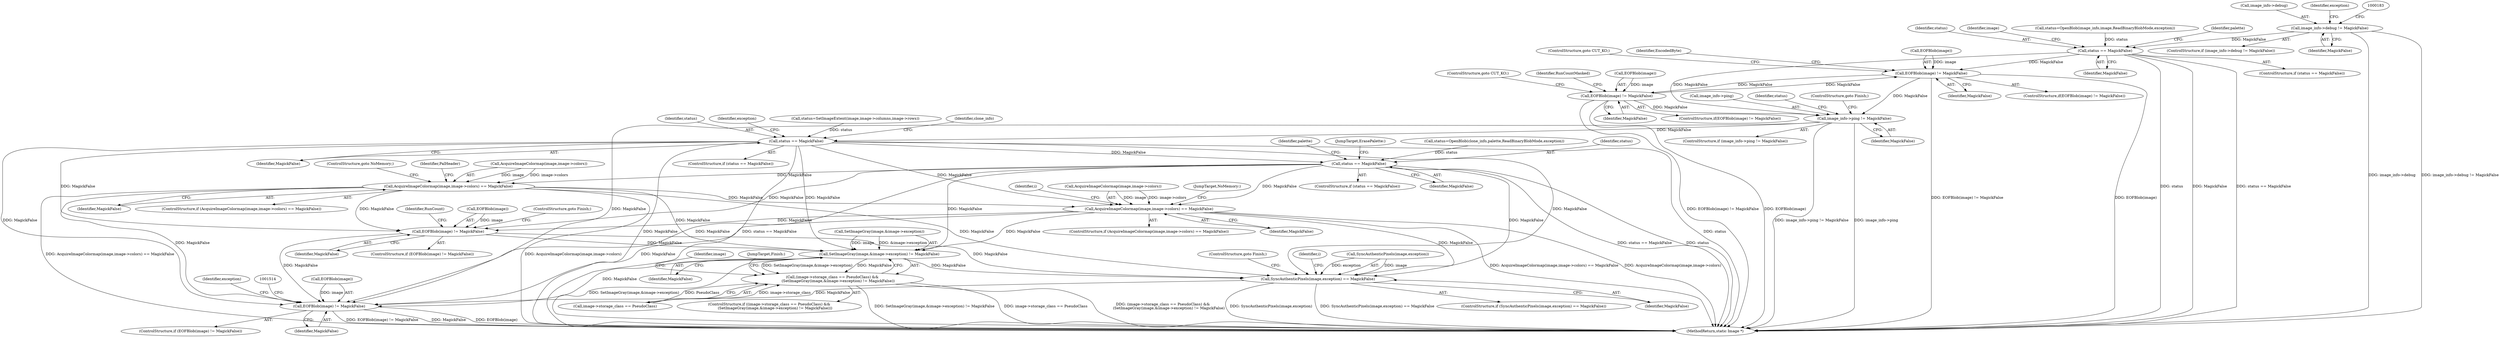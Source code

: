 digraph "0_ImageMagick_1e59b29e520d2beab73e8c78aacd5f1c0d76196d@pointer" {
"1000177" [label="(Call,image_info->debug != MagickFalse)"];
"1000215" [label="(Call,status == MagickFalse)"];
"1000329" [label="(Call,EOFBlob(image) != MagickFalse)"];
"1000351" [label="(Call,EOFBlob(image) != MagickFalse)"];
"1000446" [label="(Call,image_info->ping != MagickFalse)"];
"1000463" [label="(Call,status == MagickFalse)"];
"1000638" [label="(Call,status == MagickFalse)"];
"1000773" [label="(Call,AcquireImageColormap(image,image->colors) == MagickFalse)"];
"1001042" [label="(Call,AcquireImageColormap(image,image->colors) == MagickFalse)"];
"1001272" [label="(Call,EOFBlob(image) != MagickFalse)"];
"1001309" [label="(Call,SetImageGray(image,&image->exception) != MagickFalse)"];
"1001303" [label="(Call,(image->storage_class == PseudoClass) &&\n          (SetImageGray(image,&image->exception) != MagickFalse))"];
"1001468" [label="(Call,SyncAuthenticPixels(image,exception) == MagickFalse)"];
"1001502" [label="(Call,EOFBlob(image) != MagickFalse)"];
"1000779" [label="(Identifier,MagickFalse)"];
"1001316" [label="(Identifier,MagickFalse)"];
"1000465" [label="(Identifier,MagickFalse)"];
"1001520" [label="(MethodReturn,static Image *)"];
"1000464" [label="(Identifier,status)"];
"1000642" [label="(JumpTarget,ErasePalette:)"];
"1001415" [label="(Identifier,i)"];
"1000630" [label="(Call,status=OpenBlob(clone_info,palette,ReadBinaryBlobMode,exception))"];
"1000780" [label="(ControlStructure,goto NoMemory;)"];
"1001056" [label="(Identifier,i)"];
"1000355" [label="(ControlStructure,goto CUT_KO;)"];
"1000638" [label="(Call,status == MagickFalse)"];
"1001043" [label="(Call,AcquireImageColormap(image,image->colors))"];
"1001503" [label="(Call,EOFBlob(image))"];
"1000468" [label="(Identifier,exception)"];
"1000333" [label="(ControlStructure,goto CUT_KO;)"];
"1000178" [label="(Call,image_info->debug)"];
"1000193" [label="(Identifier,exception)"];
"1000637" [label="(ControlStructure,if (status == MagickFalse))"];
"1001278" [label="(Identifier,RunCount)"];
"1000639" [label="(Identifier,status)"];
"1000354" [label="(Identifier,MagickFalse)"];
"1000332" [label="(Identifier,MagickFalse)"];
"1001502" [label="(Call,EOFBlob(image) != MagickFalse)"];
"1000640" [label="(Identifier,MagickFalse)"];
"1001321" [label="(Identifier,image)"];
"1001275" [label="(Identifier,MagickFalse)"];
"1000177" [label="(Call,image_info->debug != MagickFalse)"];
"1000447" [label="(Call,image_info->ping)"];
"1001304" [label="(Call,image->storage_class == PseudoClass)"];
"1001272" [label="(Call,EOFBlob(image) != MagickFalse)"];
"1001302" [label="(ControlStructure,if ((image->storage_class == PseudoClass) &&\n          (SetImageGray(image,&image->exception) != MagickFalse)))"];
"1001474" [label="(JumpTarget,Finish:)"];
"1000181" [label="(Identifier,MagickFalse)"];
"1000214" [label="(ControlStructure,if (status == MagickFalse))"];
"1000452" [label="(Call,status=SetImageExtent(image,image->columns,image->rows))"];
"1001472" [label="(Identifier,MagickFalse)"];
"1001309" [label="(Call,SetImageGray(image,&image->exception) != MagickFalse)"];
"1000216" [label="(Identifier,status)"];
"1001048" [label="(Identifier,MagickFalse)"];
"1000329" [label="(Call,EOFBlob(image) != MagickFalse)"];
"1001050" [label="(JumpTarget,NoMemory:)"];
"1001271" [label="(ControlStructure,if (EOFBlob(image) != MagickFalse))"];
"1000446" [label="(Call,image_info->ping != MagickFalse)"];
"1001273" [label="(Call,EOFBlob(image))"];
"1001042" [label="(Call,AcquireImageColormap(image,image->colors) == MagickFalse)"];
"1001507" [label="(Identifier,exception)"];
"1000453" [label="(Identifier,status)"];
"1001276" [label="(ControlStructure,goto Finish;)"];
"1001505" [label="(Identifier,MagickFalse)"];
"1000351" [label="(Call,EOFBlob(image) != MagickFalse)"];
"1000784" [label="(Identifier,PalHeader)"];
"1001468" [label="(Call,SyncAuthenticPixels(image,exception) == MagickFalse)"];
"1000357" [label="(Identifier,RunCountMasked)"];
"1000462" [label="(ControlStructure,if (status == MagickFalse))"];
"1000335" [label="(Identifier,EncodedByte)"];
"1000450" [label="(Identifier,MagickFalse)"];
"1000328" [label="(ControlStructure,if(EOFBlob(image) != MagickFalse))"];
"1001041" [label="(ControlStructure,if (AcquireImageColormap(image,image->colors) == MagickFalse))"];
"1000352" [label="(Call,EOFBlob(image))"];
"1000217" [label="(Identifier,MagickFalse)"];
"1000350" [label="(ControlStructure,if(EOFBlob(image) != MagickFalse))"];
"1001310" [label="(Call,SetImageGray(image,&image->exception))"];
"1000176" [label="(ControlStructure,if (image_info->debug != MagickFalse))"];
"1000330" [label="(Call,EOFBlob(image))"];
"1000451" [label="(ControlStructure,goto Finish;)"];
"1000653" [label="(Identifier,palette)"];
"1000773" [label="(Call,AcquireImageColormap(image,image->colors) == MagickFalse)"];
"1001467" [label="(ControlStructure,if (SyncAuthenticPixels(image,exception) == MagickFalse))"];
"1001303" [label="(Call,(image->storage_class == PseudoClass) &&\n          (SetImageGray(image,&image->exception) != MagickFalse))"];
"1001469" [label="(Call,SyncAuthenticPixels(image,exception))"];
"1000774" [label="(Call,AcquireImageColormap(image,image->colors))"];
"1000479" [label="(Identifier,clone_info)"];
"1000220" [label="(Identifier,image)"];
"1000207" [label="(Call,status=OpenBlob(image_info,image,ReadBinaryBlobMode,exception))"];
"1000772" [label="(ControlStructure,if (AcquireImageColormap(image,image->colors) == MagickFalse))"];
"1001501" [label="(ControlStructure,if (EOFBlob(image) != MagickFalse))"];
"1000215" [label="(Call,status == MagickFalse)"];
"1000445" [label="(ControlStructure,if (image_info->ping != MagickFalse))"];
"1000463" [label="(Call,status == MagickFalse)"];
"1001473" [label="(ControlStructure,goto Finish;)"];
"1000228" [label="(Identifier,palette)"];
"1000177" -> "1000176"  [label="AST: "];
"1000177" -> "1000181"  [label="CFG: "];
"1000178" -> "1000177"  [label="AST: "];
"1000181" -> "1000177"  [label="AST: "];
"1000183" -> "1000177"  [label="CFG: "];
"1000193" -> "1000177"  [label="CFG: "];
"1000177" -> "1001520"  [label="DDG: image_info->debug"];
"1000177" -> "1001520"  [label="DDG: image_info->debug != MagickFalse"];
"1000177" -> "1000215"  [label="DDG: MagickFalse"];
"1000215" -> "1000214"  [label="AST: "];
"1000215" -> "1000217"  [label="CFG: "];
"1000216" -> "1000215"  [label="AST: "];
"1000217" -> "1000215"  [label="AST: "];
"1000220" -> "1000215"  [label="CFG: "];
"1000228" -> "1000215"  [label="CFG: "];
"1000215" -> "1001520"  [label="DDG: status"];
"1000215" -> "1001520"  [label="DDG: MagickFalse"];
"1000215" -> "1001520"  [label="DDG: status == MagickFalse"];
"1000207" -> "1000215"  [label="DDG: status"];
"1000215" -> "1000329"  [label="DDG: MagickFalse"];
"1000215" -> "1000446"  [label="DDG: MagickFalse"];
"1000329" -> "1000328"  [label="AST: "];
"1000329" -> "1000332"  [label="CFG: "];
"1000330" -> "1000329"  [label="AST: "];
"1000332" -> "1000329"  [label="AST: "];
"1000333" -> "1000329"  [label="CFG: "];
"1000335" -> "1000329"  [label="CFG: "];
"1000329" -> "1001520"  [label="DDG: EOFBlob(image) != MagickFalse"];
"1000329" -> "1001520"  [label="DDG: EOFBlob(image)"];
"1000330" -> "1000329"  [label="DDG: image"];
"1000351" -> "1000329"  [label="DDG: MagickFalse"];
"1000329" -> "1000351"  [label="DDG: MagickFalse"];
"1000329" -> "1000446"  [label="DDG: MagickFalse"];
"1000351" -> "1000350"  [label="AST: "];
"1000351" -> "1000354"  [label="CFG: "];
"1000352" -> "1000351"  [label="AST: "];
"1000354" -> "1000351"  [label="AST: "];
"1000355" -> "1000351"  [label="CFG: "];
"1000357" -> "1000351"  [label="CFG: "];
"1000351" -> "1001520"  [label="DDG: EOFBlob(image) != MagickFalse"];
"1000351" -> "1001520"  [label="DDG: EOFBlob(image)"];
"1000352" -> "1000351"  [label="DDG: image"];
"1000351" -> "1000446"  [label="DDG: MagickFalse"];
"1000446" -> "1000445"  [label="AST: "];
"1000446" -> "1000450"  [label="CFG: "];
"1000447" -> "1000446"  [label="AST: "];
"1000450" -> "1000446"  [label="AST: "];
"1000451" -> "1000446"  [label="CFG: "];
"1000453" -> "1000446"  [label="CFG: "];
"1000446" -> "1001520"  [label="DDG: image_info->ping != MagickFalse"];
"1000446" -> "1001520"  [label="DDG: image_info->ping"];
"1000446" -> "1000463"  [label="DDG: MagickFalse"];
"1000446" -> "1001502"  [label="DDG: MagickFalse"];
"1000463" -> "1000462"  [label="AST: "];
"1000463" -> "1000465"  [label="CFG: "];
"1000464" -> "1000463"  [label="AST: "];
"1000465" -> "1000463"  [label="AST: "];
"1000468" -> "1000463"  [label="CFG: "];
"1000479" -> "1000463"  [label="CFG: "];
"1000463" -> "1001520"  [label="DDG: MagickFalse"];
"1000463" -> "1001520"  [label="DDG: status == MagickFalse"];
"1000463" -> "1001520"  [label="DDG: status"];
"1000452" -> "1000463"  [label="DDG: status"];
"1000463" -> "1000638"  [label="DDG: MagickFalse"];
"1000463" -> "1001042"  [label="DDG: MagickFalse"];
"1000463" -> "1001272"  [label="DDG: MagickFalse"];
"1000463" -> "1001309"  [label="DDG: MagickFalse"];
"1000463" -> "1001468"  [label="DDG: MagickFalse"];
"1000463" -> "1001502"  [label="DDG: MagickFalse"];
"1000638" -> "1000637"  [label="AST: "];
"1000638" -> "1000640"  [label="CFG: "];
"1000639" -> "1000638"  [label="AST: "];
"1000640" -> "1000638"  [label="AST: "];
"1000642" -> "1000638"  [label="CFG: "];
"1000653" -> "1000638"  [label="CFG: "];
"1000638" -> "1001520"  [label="DDG: status == MagickFalse"];
"1000638" -> "1001520"  [label="DDG: status"];
"1000630" -> "1000638"  [label="DDG: status"];
"1000638" -> "1000773"  [label="DDG: MagickFalse"];
"1000638" -> "1001042"  [label="DDG: MagickFalse"];
"1000638" -> "1001272"  [label="DDG: MagickFalse"];
"1000638" -> "1001309"  [label="DDG: MagickFalse"];
"1000638" -> "1001468"  [label="DDG: MagickFalse"];
"1000638" -> "1001502"  [label="DDG: MagickFalse"];
"1000773" -> "1000772"  [label="AST: "];
"1000773" -> "1000779"  [label="CFG: "];
"1000774" -> "1000773"  [label="AST: "];
"1000779" -> "1000773"  [label="AST: "];
"1000780" -> "1000773"  [label="CFG: "];
"1000784" -> "1000773"  [label="CFG: "];
"1000773" -> "1001520"  [label="DDG: AcquireImageColormap(image,image->colors) == MagickFalse"];
"1000773" -> "1001520"  [label="DDG: AcquireImageColormap(image,image->colors)"];
"1000774" -> "1000773"  [label="DDG: image"];
"1000774" -> "1000773"  [label="DDG: image->colors"];
"1000773" -> "1001042"  [label="DDG: MagickFalse"];
"1000773" -> "1001272"  [label="DDG: MagickFalse"];
"1000773" -> "1001309"  [label="DDG: MagickFalse"];
"1000773" -> "1001468"  [label="DDG: MagickFalse"];
"1000773" -> "1001502"  [label="DDG: MagickFalse"];
"1001042" -> "1001041"  [label="AST: "];
"1001042" -> "1001048"  [label="CFG: "];
"1001043" -> "1001042"  [label="AST: "];
"1001048" -> "1001042"  [label="AST: "];
"1001050" -> "1001042"  [label="CFG: "];
"1001056" -> "1001042"  [label="CFG: "];
"1001042" -> "1001520"  [label="DDG: AcquireImageColormap(image,image->colors) == MagickFalse"];
"1001042" -> "1001520"  [label="DDG: AcquireImageColormap(image,image->colors)"];
"1001043" -> "1001042"  [label="DDG: image"];
"1001043" -> "1001042"  [label="DDG: image->colors"];
"1001042" -> "1001272"  [label="DDG: MagickFalse"];
"1001042" -> "1001309"  [label="DDG: MagickFalse"];
"1001042" -> "1001468"  [label="DDG: MagickFalse"];
"1001042" -> "1001502"  [label="DDG: MagickFalse"];
"1001272" -> "1001271"  [label="AST: "];
"1001272" -> "1001275"  [label="CFG: "];
"1001273" -> "1001272"  [label="AST: "];
"1001275" -> "1001272"  [label="AST: "];
"1001276" -> "1001272"  [label="CFG: "];
"1001278" -> "1001272"  [label="CFG: "];
"1001273" -> "1001272"  [label="DDG: image"];
"1001272" -> "1001309"  [label="DDG: MagickFalse"];
"1001272" -> "1001468"  [label="DDG: MagickFalse"];
"1001272" -> "1001502"  [label="DDG: MagickFalse"];
"1001309" -> "1001303"  [label="AST: "];
"1001309" -> "1001316"  [label="CFG: "];
"1001310" -> "1001309"  [label="AST: "];
"1001316" -> "1001309"  [label="AST: "];
"1001303" -> "1001309"  [label="CFG: "];
"1001309" -> "1001520"  [label="DDG: SetImageGray(image,&image->exception)"];
"1001309" -> "1001303"  [label="DDG: SetImageGray(image,&image->exception)"];
"1001309" -> "1001303"  [label="DDG: MagickFalse"];
"1001310" -> "1001309"  [label="DDG: image"];
"1001310" -> "1001309"  [label="DDG: &image->exception"];
"1001309" -> "1001468"  [label="DDG: MagickFalse"];
"1001309" -> "1001502"  [label="DDG: MagickFalse"];
"1001303" -> "1001302"  [label="AST: "];
"1001303" -> "1001304"  [label="CFG: "];
"1001304" -> "1001303"  [label="AST: "];
"1001321" -> "1001303"  [label="CFG: "];
"1001474" -> "1001303"  [label="CFG: "];
"1001303" -> "1001520"  [label="DDG: SetImageGray(image,&image->exception) != MagickFalse"];
"1001303" -> "1001520"  [label="DDG: image->storage_class == PseudoClass"];
"1001303" -> "1001520"  [label="DDG: (image->storage_class == PseudoClass) &&\n          (SetImageGray(image,&image->exception) != MagickFalse)"];
"1001304" -> "1001303"  [label="DDG: image->storage_class"];
"1001304" -> "1001303"  [label="DDG: PseudoClass"];
"1001468" -> "1001467"  [label="AST: "];
"1001468" -> "1001472"  [label="CFG: "];
"1001469" -> "1001468"  [label="AST: "];
"1001472" -> "1001468"  [label="AST: "];
"1001473" -> "1001468"  [label="CFG: "];
"1001415" -> "1001468"  [label="CFG: "];
"1001468" -> "1001520"  [label="DDG: SyncAuthenticPixels(image,exception)"];
"1001468" -> "1001520"  [label="DDG: SyncAuthenticPixels(image,exception) == MagickFalse"];
"1001469" -> "1001468"  [label="DDG: image"];
"1001469" -> "1001468"  [label="DDG: exception"];
"1001468" -> "1001502"  [label="DDG: MagickFalse"];
"1001502" -> "1001501"  [label="AST: "];
"1001502" -> "1001505"  [label="CFG: "];
"1001503" -> "1001502"  [label="AST: "];
"1001505" -> "1001502"  [label="AST: "];
"1001507" -> "1001502"  [label="CFG: "];
"1001514" -> "1001502"  [label="CFG: "];
"1001502" -> "1001520"  [label="DDG: EOFBlob(image) != MagickFalse"];
"1001502" -> "1001520"  [label="DDG: MagickFalse"];
"1001502" -> "1001520"  [label="DDG: EOFBlob(image)"];
"1001503" -> "1001502"  [label="DDG: image"];
}

